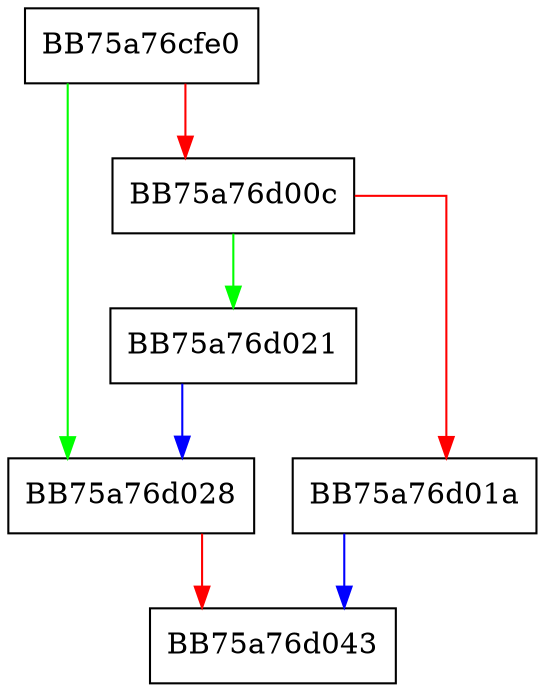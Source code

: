 digraph WrapperCoCreateInstance {
  node [shape="box"];
  graph [splines=ortho];
  BB75a76cfe0 -> BB75a76d028 [color="green"];
  BB75a76cfe0 -> BB75a76d00c [color="red"];
  BB75a76d00c -> BB75a76d021 [color="green"];
  BB75a76d00c -> BB75a76d01a [color="red"];
  BB75a76d01a -> BB75a76d043 [color="blue"];
  BB75a76d021 -> BB75a76d028 [color="blue"];
  BB75a76d028 -> BB75a76d043 [color="red"];
}
